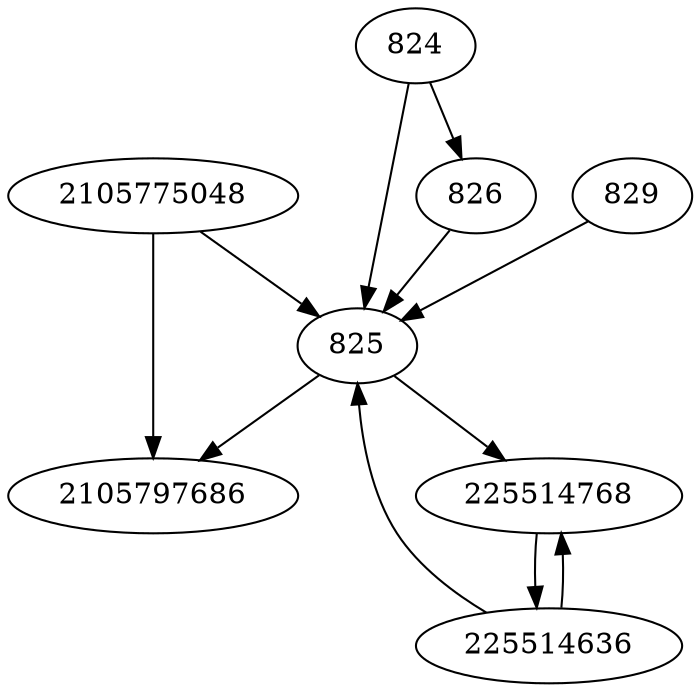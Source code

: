 strict digraph  {
2105775048;
225514636;
225514768;
2105797686;
824;
825;
826;
829;
2105775048 -> 825;
2105775048 -> 2105797686;
225514636 -> 225514768;
225514636 -> 825;
225514768 -> 225514636;
824 -> 825;
824 -> 826;
825 -> 2105797686;
825 -> 225514768;
826 -> 825;
829 -> 825;
}

